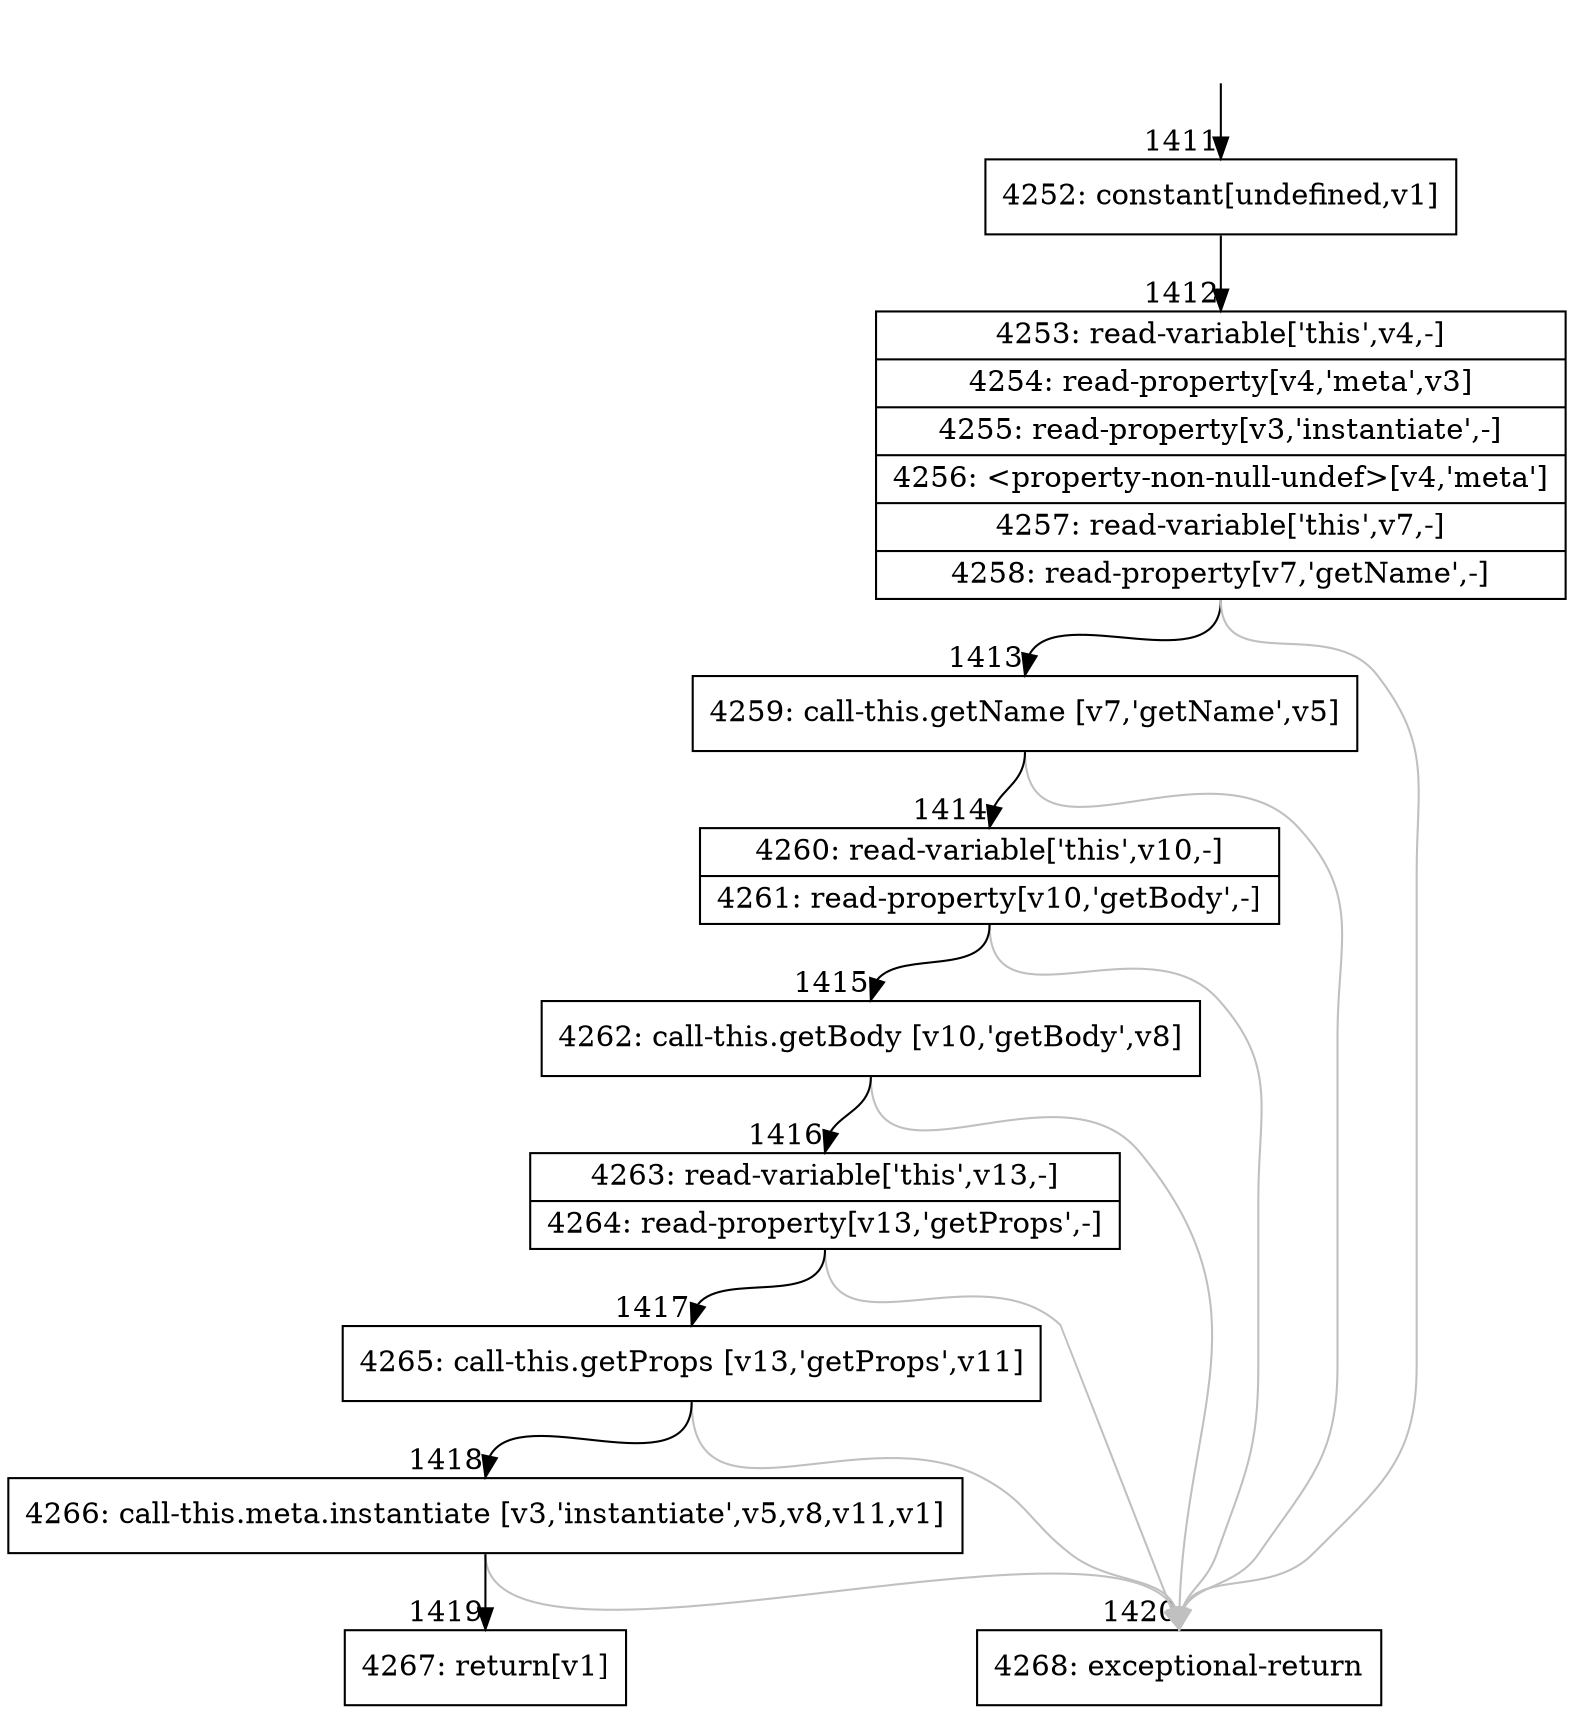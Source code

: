 digraph {
rankdir="TD"
BB_entry167[shape=none,label=""];
BB_entry167 -> BB1411 [tailport=s, headport=n, headlabel="    1411"]
BB1411 [shape=record label="{4252: constant[undefined,v1]}" ] 
BB1411 -> BB1412 [tailport=s, headport=n, headlabel="      1412"]
BB1412 [shape=record label="{4253: read-variable['this',v4,-]|4254: read-property[v4,'meta',v3]|4255: read-property[v3,'instantiate',-]|4256: \<property-non-null-undef\>[v4,'meta']|4257: read-variable['this',v7,-]|4258: read-property[v7,'getName',-]}" ] 
BB1412 -> BB1413 [tailport=s, headport=n, headlabel="      1413"]
BB1412 -> BB1420 [tailport=s, headport=n, color=gray, headlabel="      1420"]
BB1413 [shape=record label="{4259: call-this.getName [v7,'getName',v5]}" ] 
BB1413 -> BB1414 [tailport=s, headport=n, headlabel="      1414"]
BB1413 -> BB1420 [tailport=s, headport=n, color=gray]
BB1414 [shape=record label="{4260: read-variable['this',v10,-]|4261: read-property[v10,'getBody',-]}" ] 
BB1414 -> BB1415 [tailport=s, headport=n, headlabel="      1415"]
BB1414 -> BB1420 [tailport=s, headport=n, color=gray]
BB1415 [shape=record label="{4262: call-this.getBody [v10,'getBody',v8]}" ] 
BB1415 -> BB1416 [tailport=s, headport=n, headlabel="      1416"]
BB1415 -> BB1420 [tailport=s, headport=n, color=gray]
BB1416 [shape=record label="{4263: read-variable['this',v13,-]|4264: read-property[v13,'getProps',-]}" ] 
BB1416 -> BB1417 [tailport=s, headport=n, headlabel="      1417"]
BB1416 -> BB1420 [tailport=s, headport=n, color=gray]
BB1417 [shape=record label="{4265: call-this.getProps [v13,'getProps',v11]}" ] 
BB1417 -> BB1418 [tailport=s, headport=n, headlabel="      1418"]
BB1417 -> BB1420 [tailport=s, headport=n, color=gray]
BB1418 [shape=record label="{4266: call-this.meta.instantiate [v3,'instantiate',v5,v8,v11,v1]}" ] 
BB1418 -> BB1419 [tailport=s, headport=n, headlabel="      1419"]
BB1418 -> BB1420 [tailport=s, headport=n, color=gray]
BB1419 [shape=record label="{4267: return[v1]}" ] 
BB1420 [shape=record label="{4268: exceptional-return}" ] 
//#$~ 1683
}
